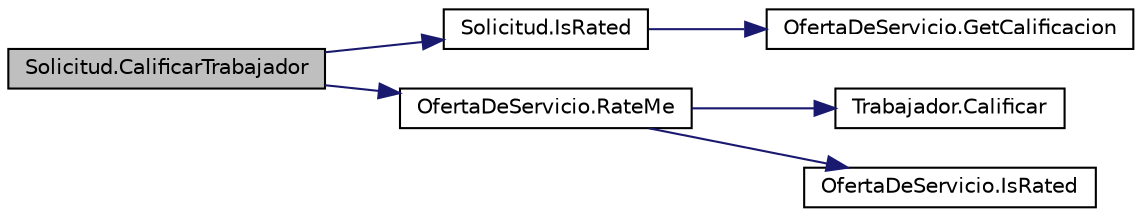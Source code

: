 digraph "Solicitud.CalificarTrabajador"
{
 // INTERACTIVE_SVG=YES
 // LATEX_PDF_SIZE
  edge [fontname="Helvetica",fontsize="10",labelfontname="Helvetica",labelfontsize="10"];
  node [fontname="Helvetica",fontsize="10",shape=record];
  rankdir="LR";
  Node1 [label="Solicitud.CalificarTrabajador",height=0.2,width=0.4,color="black", fillcolor="grey75", style="filled", fontcolor="black",tooltip="Método para calificar un trabajador."];
  Node1 -> Node2 [color="midnightblue",fontsize="10",style="solid",fontname="Helvetica"];
  Node2 [label="Solicitud.IsRated",height=0.2,width=0.4,color="black", fillcolor="white", style="filled",URL="$classSolicitud.html#a8349db017e45ee12e6fbcd60a85b503e",tooltip="Método para conocer si una oferta fue calificada."];
  Node2 -> Node3 [color="midnightblue",fontsize="10",style="solid",fontname="Helvetica"];
  Node3 [label="OfertaDeServicio.GetCalificacion",height=0.2,width=0.4,color="black", fillcolor="white", style="filled",URL="$classOfertaDeServicio.html#acf974ce3ff084e50fb2ff98bc12c14ce",tooltip="Método para obtener la calificación dada a la oferta tras ser finalizada."];
  Node1 -> Node4 [color="midnightblue",fontsize="10",style="solid",fontname="Helvetica"];
  Node4 [label="OfertaDeServicio.RateMe",height=0.2,width=0.4,color="black", fillcolor="white", style="filled",URL="$classOfertaDeServicio.html#a402115d7767af8bbe973fd0238108710",tooltip="Método para calificar la oferta en cuestión."];
  Node4 -> Node5 [color="midnightblue",fontsize="10",style="solid",fontname="Helvetica"];
  Node5 [label="Trabajador.Calificar",height=0.2,width=0.4,color="black", fillcolor="white", style="filled",URL="$classTrabajador.html#a21bcdccac73ad3736c05ffa90454788d",tooltip="Método para calificar un usuario."];
  Node4 -> Node6 [color="midnightblue",fontsize="10",style="solid",fontname="Helvetica"];
  Node6 [label="OfertaDeServicio.IsRated",height=0.2,width=0.4,color="black", fillcolor="white", style="filled",URL="$classOfertaDeServicio.html#a0159059ce4cf04b435113f767efecf59",tooltip="Método para verificar si fue calificada la oferta."];
}
